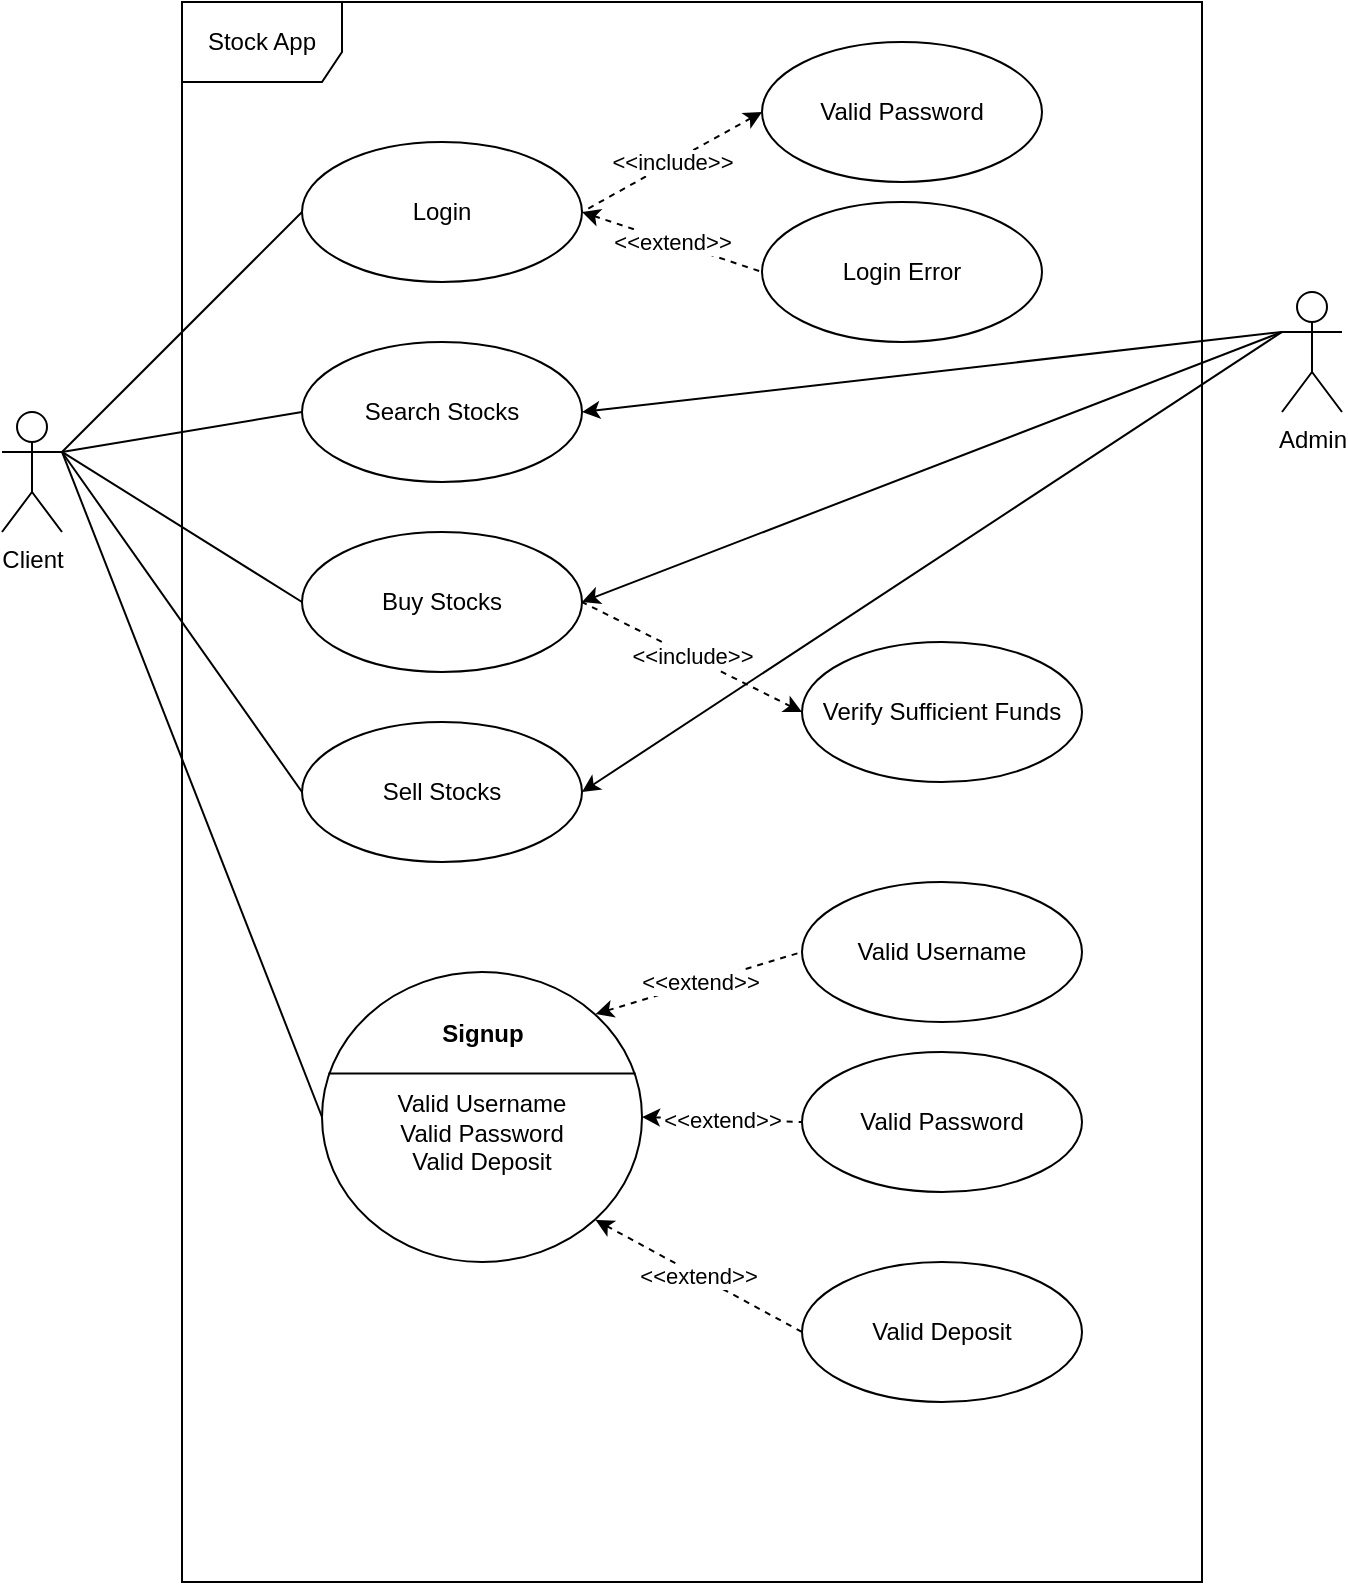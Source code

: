 <mxfile version="17.4.0" type="github">
  <diagram id="E3ywVJEKkHlEeCpkdkAg" name="Page-1">
    <mxGraphModel dx="1117" dy="623" grid="1" gridSize="10" guides="1" tooltips="1" connect="1" arrows="1" fold="1" page="1" pageScale="1" pageWidth="827" pageHeight="1169" math="0" shadow="0">
      <root>
        <mxCell id="0" />
        <mxCell id="1" parent="0" />
        <mxCell id="7ba4utBqp7_vYNX-Fg8q-1" value="Client" style="shape=umlActor;verticalLabelPosition=bottom;verticalAlign=top;html=1;" parent="1" vertex="1">
          <mxGeometry x="50" y="265" width="30" height="60" as="geometry" />
        </mxCell>
        <mxCell id="7ba4utBqp7_vYNX-Fg8q-2" value="Admin" style="shape=umlActor;verticalLabelPosition=bottom;verticalAlign=top;html=1;" parent="1" vertex="1">
          <mxGeometry x="690" y="205" width="30" height="60" as="geometry" />
        </mxCell>
        <mxCell id="7ba4utBqp7_vYNX-Fg8q-4" value="Stock App" style="shape=umlFrame;whiteSpace=wrap;html=1;width=80;height=40;" parent="1" vertex="1">
          <mxGeometry x="140" y="60" width="510" height="790" as="geometry" />
        </mxCell>
        <mxCell id="7ba4utBqp7_vYNX-Fg8q-34" value="&amp;lt;&amp;lt;extend&amp;gt;&amp;gt;" style="edgeStyle=none;rounded=0;orthogonalLoop=1;jettySize=auto;html=1;exitX=1;exitY=0.5;exitDx=0;exitDy=0;entryX=0;entryY=0.5;entryDx=0;entryDy=0;dashed=1;startArrow=classic;startFill=1;endArrow=none;endFill=0;" parent="1" source="7ba4utBqp7_vYNX-Fg8q-5" target="7ba4utBqp7_vYNX-Fg8q-24" edge="1">
          <mxGeometry relative="1" as="geometry" />
        </mxCell>
        <mxCell id="7ba4utBqp7_vYNX-Fg8q-5" value="Login" style="ellipse;whiteSpace=wrap;html=1;" parent="1" vertex="1">
          <mxGeometry x="200" y="130" width="140" height="70" as="geometry" />
        </mxCell>
        <mxCell id="7ba4utBqp7_vYNX-Fg8q-44" style="edgeStyle=none;rounded=0;orthogonalLoop=1;jettySize=auto;html=1;exitX=1;exitY=0.5;exitDx=0;exitDy=0;entryX=0;entryY=0.333;entryDx=0;entryDy=0;entryPerimeter=0;startArrow=classic;startFill=1;endArrow=none;endFill=0;" parent="1" source="7ba4utBqp7_vYNX-Fg8q-8" target="7ba4utBqp7_vYNX-Fg8q-2" edge="1">
          <mxGeometry relative="1" as="geometry" />
        </mxCell>
        <mxCell id="7ba4utBqp7_vYNX-Fg8q-8" value="Buy Stocks" style="ellipse;whiteSpace=wrap;html=1;" parent="1" vertex="1">
          <mxGeometry x="200" y="325" width="140" height="70" as="geometry" />
        </mxCell>
        <mxCell id="7ba4utBqp7_vYNX-Fg8q-43" style="edgeStyle=none;rounded=0;orthogonalLoop=1;jettySize=auto;html=1;exitX=1;exitY=0.5;exitDx=0;exitDy=0;entryX=0;entryY=0.333;entryDx=0;entryDy=0;entryPerimeter=0;startArrow=classic;startFill=1;endArrow=none;endFill=0;" parent="1" source="7ba4utBqp7_vYNX-Fg8q-9" target="7ba4utBqp7_vYNX-Fg8q-2" edge="1">
          <mxGeometry relative="1" as="geometry" />
        </mxCell>
        <mxCell id="7ba4utBqp7_vYNX-Fg8q-9" value="Search Stocks" style="ellipse;whiteSpace=wrap;html=1;" parent="1" vertex="1">
          <mxGeometry x="200" y="230" width="140" height="70" as="geometry" />
        </mxCell>
        <mxCell id="7ba4utBqp7_vYNX-Fg8q-45" style="edgeStyle=none;rounded=0;orthogonalLoop=1;jettySize=auto;html=1;exitX=1;exitY=0.5;exitDx=0;exitDy=0;startArrow=classic;startFill=1;endArrow=none;endFill=0;entryX=0;entryY=0.333;entryDx=0;entryDy=0;entryPerimeter=0;" parent="1" source="7ba4utBqp7_vYNX-Fg8q-10" target="7ba4utBqp7_vYNX-Fg8q-2" edge="1">
          <mxGeometry relative="1" as="geometry">
            <mxPoint x="690" y="230.0" as="targetPoint" />
          </mxGeometry>
        </mxCell>
        <mxCell id="7ba4utBqp7_vYNX-Fg8q-10" value="Sell Stocks" style="ellipse;whiteSpace=wrap;html=1;" parent="1" vertex="1">
          <mxGeometry x="200" y="420" width="140" height="70" as="geometry" />
        </mxCell>
        <mxCell id="7ba4utBqp7_vYNX-Fg8q-13" value="" style="endArrow=none;html=1;rounded=0;exitX=1;exitY=0.333;exitDx=0;exitDy=0;exitPerimeter=0;entryX=0;entryY=0.5;entryDx=0;entryDy=0;" parent="1" source="7ba4utBqp7_vYNX-Fg8q-1" target="7ba4utBqp7_vYNX-Fg8q-5" edge="1">
          <mxGeometry width="50" height="50" relative="1" as="geometry">
            <mxPoint x="360" y="290" as="sourcePoint" />
            <mxPoint x="410" y="240" as="targetPoint" />
          </mxGeometry>
        </mxCell>
        <mxCell id="7ba4utBqp7_vYNX-Fg8q-14" value="" style="endArrow=none;html=1;rounded=0;exitX=1;exitY=0.333;exitDx=0;exitDy=0;exitPerimeter=0;entryX=0;entryY=0.5;entryDx=0;entryDy=0;" parent="1" source="7ba4utBqp7_vYNX-Fg8q-1" target="7ba4utBqp7_vYNX-Fg8q-9" edge="1">
          <mxGeometry width="50" height="50" relative="1" as="geometry">
            <mxPoint x="90" y="295" as="sourcePoint" />
            <mxPoint x="210" y="175" as="targetPoint" />
          </mxGeometry>
        </mxCell>
        <mxCell id="7ba4utBqp7_vYNX-Fg8q-15" value="" style="endArrow=none;html=1;rounded=0;exitX=1;exitY=0.333;exitDx=0;exitDy=0;exitPerimeter=0;entryX=0;entryY=0.5;entryDx=0;entryDy=0;" parent="1" source="7ba4utBqp7_vYNX-Fg8q-1" target="7ba4utBqp7_vYNX-Fg8q-8" edge="1">
          <mxGeometry width="50" height="50" relative="1" as="geometry">
            <mxPoint x="100" y="305" as="sourcePoint" />
            <mxPoint x="220" y="185" as="targetPoint" />
          </mxGeometry>
        </mxCell>
        <mxCell id="7ba4utBqp7_vYNX-Fg8q-16" value="" style="endArrow=none;html=1;rounded=0;entryX=0;entryY=0.5;entryDx=0;entryDy=0;exitX=1;exitY=0.333;exitDx=0;exitDy=0;exitPerimeter=0;" parent="1" source="7ba4utBqp7_vYNX-Fg8q-1" target="7ba4utBqp7_vYNX-Fg8q-10" edge="1">
          <mxGeometry width="50" height="50" relative="1" as="geometry">
            <mxPoint x="80" y="280" as="sourcePoint" />
            <mxPoint x="230" y="195" as="targetPoint" />
          </mxGeometry>
        </mxCell>
        <mxCell id="7ba4utBqp7_vYNX-Fg8q-38" value="&amp;lt;&amp;lt;extend&amp;gt;&amp;gt;" style="edgeStyle=none;rounded=0;orthogonalLoop=1;jettySize=auto;html=1;exitX=0.855;exitY=0.855;exitDx=0;exitDy=0;exitPerimeter=0;entryX=0;entryY=0.5;entryDx=0;entryDy=0;dashed=1;startArrow=classic;startFill=1;endArrow=none;endFill=0;" parent="1" source="7ba4utBqp7_vYNX-Fg8q-18" target="7ba4utBqp7_vYNX-Fg8q-37" edge="1">
          <mxGeometry relative="1" as="geometry" />
        </mxCell>
        <mxCell id="7ba4utBqp7_vYNX-Fg8q-40" value="&amp;lt;&amp;lt;extend&amp;gt;&amp;gt;" style="edgeStyle=none;rounded=0;orthogonalLoop=1;jettySize=auto;html=1;exitX=1;exitY=0.5;exitDx=0;exitDy=0;exitPerimeter=0;entryX=0;entryY=0.5;entryDx=0;entryDy=0;dashed=1;startArrow=classic;startFill=1;endArrow=none;endFill=0;" parent="1" source="7ba4utBqp7_vYNX-Fg8q-18" target="7ba4utBqp7_vYNX-Fg8q-21" edge="1">
          <mxGeometry relative="1" as="geometry" />
        </mxCell>
        <mxCell id="7ba4utBqp7_vYNX-Fg8q-41" value="&amp;lt;&amp;lt;extend&amp;gt;&amp;gt;" style="edgeStyle=none;rounded=0;orthogonalLoop=1;jettySize=auto;html=1;exitX=0.855;exitY=0.145;exitDx=0;exitDy=0;exitPerimeter=0;entryX=0;entryY=0.5;entryDx=0;entryDy=0;dashed=1;startArrow=classic;startFill=1;endArrow=none;endFill=0;" parent="1" source="7ba4utBqp7_vYNX-Fg8q-18" target="7ba4utBqp7_vYNX-Fg8q-22" edge="1">
          <mxGeometry relative="1" as="geometry" />
        </mxCell>
        <mxCell id="7ba4utBqp7_vYNX-Fg8q-18" value="&lt;br&gt;Valid Username&lt;br&gt;Valid Password&lt;br&gt;Valid Deposit&lt;br&gt;" style="html=1;shape=mxgraph.sysml.useCaseExtPt;whiteSpace=wrap;align=center;" parent="1" vertex="1">
          <mxGeometry x="210" y="545" width="160" height="145" as="geometry" />
        </mxCell>
        <mxCell id="7ba4utBqp7_vYNX-Fg8q-19" value="Signup" style="resizable=0;html=1;verticalAlign=middle;align=center;labelBackgroundColor=none;fontStyle=1;" parent="7ba4utBqp7_vYNX-Fg8q-18" connectable="0" vertex="1">
          <mxGeometry x="80" y="30.812" as="geometry" />
        </mxCell>
        <mxCell id="7ba4utBqp7_vYNX-Fg8q-20" value="" style="endArrow=none;html=1;rounded=0;exitX=1;exitY=0.333;exitDx=0;exitDy=0;exitPerimeter=0;entryX=0;entryY=0.5;entryDx=0;entryDy=0;entryPerimeter=0;" parent="1" source="7ba4utBqp7_vYNX-Fg8q-1" target="7ba4utBqp7_vYNX-Fg8q-18" edge="1">
          <mxGeometry width="50" height="50" relative="1" as="geometry">
            <mxPoint x="120" y="325" as="sourcePoint" />
            <mxPoint x="240" y="205" as="targetPoint" />
          </mxGeometry>
        </mxCell>
        <mxCell id="7ba4utBqp7_vYNX-Fg8q-21" value="Valid Password" style="ellipse;whiteSpace=wrap;html=1;" parent="1" vertex="1">
          <mxGeometry x="450" y="585" width="140" height="70" as="geometry" />
        </mxCell>
        <mxCell id="7ba4utBqp7_vYNX-Fg8q-22" value="Valid Username" style="ellipse;whiteSpace=wrap;html=1;" parent="1" vertex="1">
          <mxGeometry x="450" y="500" width="140" height="70" as="geometry" />
        </mxCell>
        <mxCell id="7ba4utBqp7_vYNX-Fg8q-36" value="&amp;lt;&amp;lt;include&amp;gt;&amp;gt;" style="edgeStyle=none;rounded=0;orthogonalLoop=1;jettySize=auto;html=1;exitX=0;exitY=0.5;exitDx=0;exitDy=0;entryX=1;entryY=0.5;entryDx=0;entryDy=0;dashed=1;startArrow=classic;startFill=1;endArrow=none;endFill=0;" parent="1" source="7ba4utBqp7_vYNX-Fg8q-23" target="7ba4utBqp7_vYNX-Fg8q-8" edge="1">
          <mxGeometry relative="1" as="geometry" />
        </mxCell>
        <mxCell id="7ba4utBqp7_vYNX-Fg8q-23" value="Verify Sufficient Funds" style="ellipse;whiteSpace=wrap;html=1;" parent="1" vertex="1">
          <mxGeometry x="450" y="380" width="140" height="70" as="geometry" />
        </mxCell>
        <mxCell id="7ba4utBqp7_vYNX-Fg8q-24" value="Login Error" style="ellipse;whiteSpace=wrap;html=1;" parent="1" vertex="1">
          <mxGeometry x="430" y="160" width="140" height="70" as="geometry" />
        </mxCell>
        <mxCell id="7ba4utBqp7_vYNX-Fg8q-32" value="&amp;lt;&amp;lt;include&amp;gt;&amp;gt;" style="edgeStyle=none;rounded=0;orthogonalLoop=1;jettySize=auto;html=1;exitX=0;exitY=0.5;exitDx=0;exitDy=0;entryX=1;entryY=0.5;entryDx=0;entryDy=0;startArrow=classic;startFill=1;endArrow=none;endFill=0;dashed=1;" parent="1" source="7ba4utBqp7_vYNX-Fg8q-25" target="7ba4utBqp7_vYNX-Fg8q-5" edge="1">
          <mxGeometry relative="1" as="geometry" />
        </mxCell>
        <mxCell id="7ba4utBqp7_vYNX-Fg8q-25" value="Valid Password" style="ellipse;whiteSpace=wrap;html=1;" parent="1" vertex="1">
          <mxGeometry x="430" y="80" width="140" height="70" as="geometry" />
        </mxCell>
        <mxCell id="7ba4utBqp7_vYNX-Fg8q-37" value="Valid Deposit" style="ellipse;whiteSpace=wrap;html=1;" parent="1" vertex="1">
          <mxGeometry x="450" y="690" width="140" height="70" as="geometry" />
        </mxCell>
      </root>
    </mxGraphModel>
  </diagram>
</mxfile>
